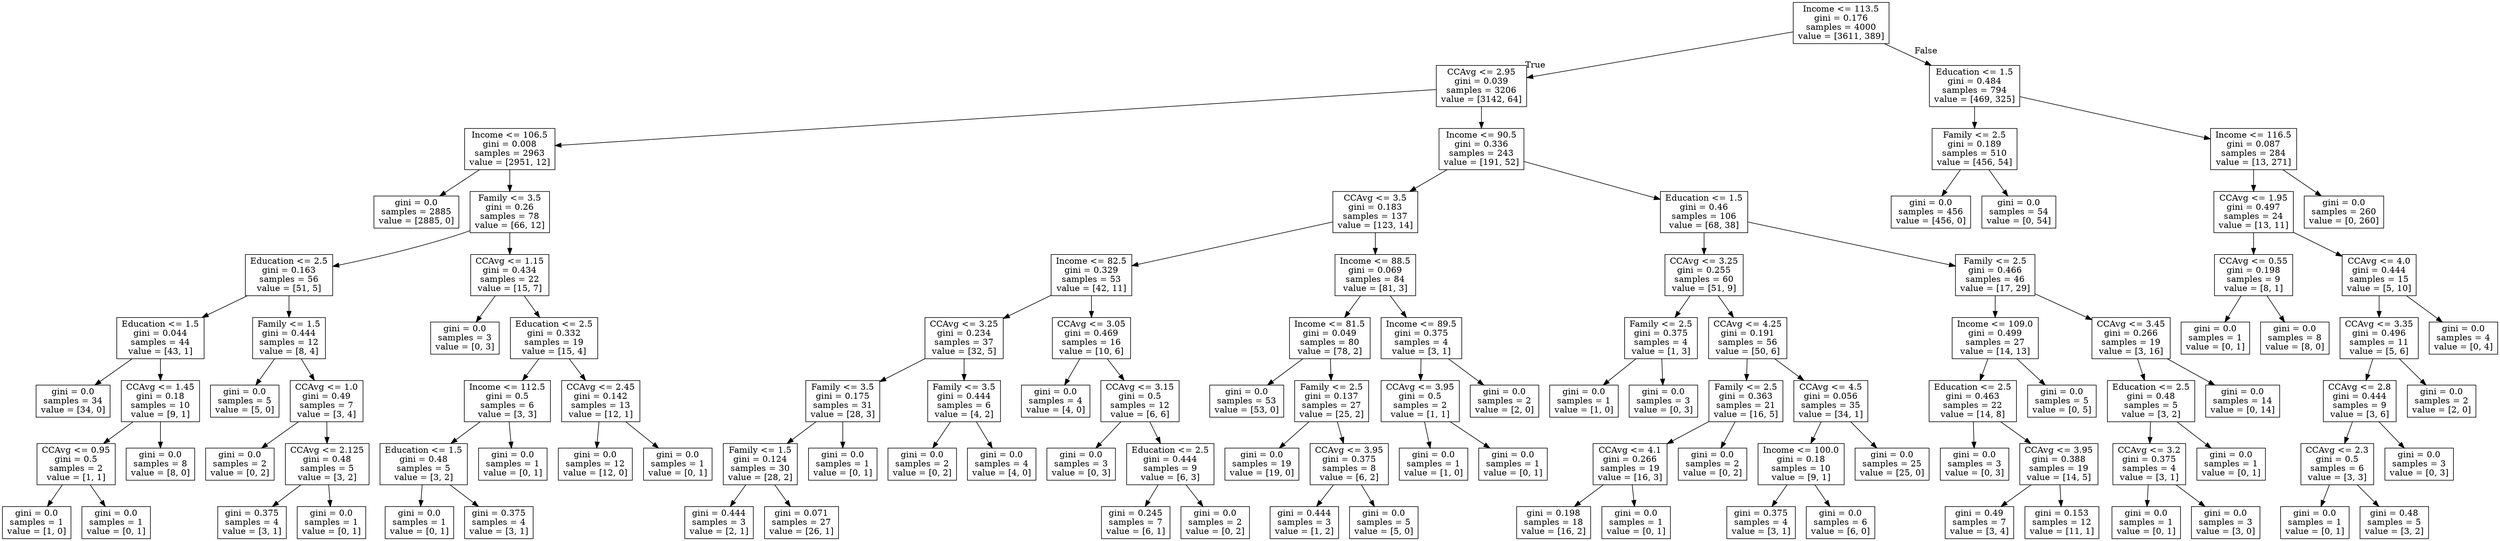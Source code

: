 digraph Tree {
node [shape=box] ;
0 [label="Income <= 113.5\ngini = 0.176\nsamples = 4000\nvalue = [3611, 389]"] ;
1 [label="CCAvg <= 2.95\ngini = 0.039\nsamples = 3206\nvalue = [3142, 64]"] ;
0 -> 1 [labeldistance=2.5, labelangle=45, headlabel="True"] ;
2 [label="Income <= 106.5\ngini = 0.008\nsamples = 2963\nvalue = [2951, 12]"] ;
1 -> 2 ;
3 [label="gini = 0.0\nsamples = 2885\nvalue = [2885, 0]"] ;
2 -> 3 ;
4 [label="Family <= 3.5\ngini = 0.26\nsamples = 78\nvalue = [66, 12]"] ;
2 -> 4 ;
5 [label="Education <= 2.5\ngini = 0.163\nsamples = 56\nvalue = [51, 5]"] ;
4 -> 5 ;
6 [label="Education <= 1.5\ngini = 0.044\nsamples = 44\nvalue = [43, 1]"] ;
5 -> 6 ;
7 [label="gini = 0.0\nsamples = 34\nvalue = [34, 0]"] ;
6 -> 7 ;
8 [label="CCAvg <= 1.45\ngini = 0.18\nsamples = 10\nvalue = [9, 1]"] ;
6 -> 8 ;
9 [label="CCAvg <= 0.95\ngini = 0.5\nsamples = 2\nvalue = [1, 1]"] ;
8 -> 9 ;
10 [label="gini = 0.0\nsamples = 1\nvalue = [1, 0]"] ;
9 -> 10 ;
11 [label="gini = 0.0\nsamples = 1\nvalue = [0, 1]"] ;
9 -> 11 ;
12 [label="gini = 0.0\nsamples = 8\nvalue = [8, 0]"] ;
8 -> 12 ;
13 [label="Family <= 1.5\ngini = 0.444\nsamples = 12\nvalue = [8, 4]"] ;
5 -> 13 ;
14 [label="gini = 0.0\nsamples = 5\nvalue = [5, 0]"] ;
13 -> 14 ;
15 [label="CCAvg <= 1.0\ngini = 0.49\nsamples = 7\nvalue = [3, 4]"] ;
13 -> 15 ;
16 [label="gini = 0.0\nsamples = 2\nvalue = [0, 2]"] ;
15 -> 16 ;
17 [label="CCAvg <= 2.125\ngini = 0.48\nsamples = 5\nvalue = [3, 2]"] ;
15 -> 17 ;
18 [label="gini = 0.375\nsamples = 4\nvalue = [3, 1]"] ;
17 -> 18 ;
19 [label="gini = 0.0\nsamples = 1\nvalue = [0, 1]"] ;
17 -> 19 ;
20 [label="CCAvg <= 1.15\ngini = 0.434\nsamples = 22\nvalue = [15, 7]"] ;
4 -> 20 ;
21 [label="gini = 0.0\nsamples = 3\nvalue = [0, 3]"] ;
20 -> 21 ;
22 [label="Education <= 2.5\ngini = 0.332\nsamples = 19\nvalue = [15, 4]"] ;
20 -> 22 ;
23 [label="Income <= 112.5\ngini = 0.5\nsamples = 6\nvalue = [3, 3]"] ;
22 -> 23 ;
24 [label="Education <= 1.5\ngini = 0.48\nsamples = 5\nvalue = [3, 2]"] ;
23 -> 24 ;
25 [label="gini = 0.0\nsamples = 1\nvalue = [0, 1]"] ;
24 -> 25 ;
26 [label="gini = 0.375\nsamples = 4\nvalue = [3, 1]"] ;
24 -> 26 ;
27 [label="gini = 0.0\nsamples = 1\nvalue = [0, 1]"] ;
23 -> 27 ;
28 [label="CCAvg <= 2.45\ngini = 0.142\nsamples = 13\nvalue = [12, 1]"] ;
22 -> 28 ;
29 [label="gini = 0.0\nsamples = 12\nvalue = [12, 0]"] ;
28 -> 29 ;
30 [label="gini = 0.0\nsamples = 1\nvalue = [0, 1]"] ;
28 -> 30 ;
31 [label="Income <= 90.5\ngini = 0.336\nsamples = 243\nvalue = [191, 52]"] ;
1 -> 31 ;
32 [label="CCAvg <= 3.5\ngini = 0.183\nsamples = 137\nvalue = [123, 14]"] ;
31 -> 32 ;
33 [label="Income <= 82.5\ngini = 0.329\nsamples = 53\nvalue = [42, 11]"] ;
32 -> 33 ;
34 [label="CCAvg <= 3.25\ngini = 0.234\nsamples = 37\nvalue = [32, 5]"] ;
33 -> 34 ;
35 [label="Family <= 3.5\ngini = 0.175\nsamples = 31\nvalue = [28, 3]"] ;
34 -> 35 ;
36 [label="Family <= 1.5\ngini = 0.124\nsamples = 30\nvalue = [28, 2]"] ;
35 -> 36 ;
37 [label="gini = 0.444\nsamples = 3\nvalue = [2, 1]"] ;
36 -> 37 ;
38 [label="gini = 0.071\nsamples = 27\nvalue = [26, 1]"] ;
36 -> 38 ;
39 [label="gini = 0.0\nsamples = 1\nvalue = [0, 1]"] ;
35 -> 39 ;
40 [label="Family <= 3.5\ngini = 0.444\nsamples = 6\nvalue = [4, 2]"] ;
34 -> 40 ;
41 [label="gini = 0.0\nsamples = 2\nvalue = [0, 2]"] ;
40 -> 41 ;
42 [label="gini = 0.0\nsamples = 4\nvalue = [4, 0]"] ;
40 -> 42 ;
43 [label="CCAvg <= 3.05\ngini = 0.469\nsamples = 16\nvalue = [10, 6]"] ;
33 -> 43 ;
44 [label="gini = 0.0\nsamples = 4\nvalue = [4, 0]"] ;
43 -> 44 ;
45 [label="CCAvg <= 3.15\ngini = 0.5\nsamples = 12\nvalue = [6, 6]"] ;
43 -> 45 ;
46 [label="gini = 0.0\nsamples = 3\nvalue = [0, 3]"] ;
45 -> 46 ;
47 [label="Education <= 2.5\ngini = 0.444\nsamples = 9\nvalue = [6, 3]"] ;
45 -> 47 ;
48 [label="gini = 0.245\nsamples = 7\nvalue = [6, 1]"] ;
47 -> 48 ;
49 [label="gini = 0.0\nsamples = 2\nvalue = [0, 2]"] ;
47 -> 49 ;
50 [label="Income <= 88.5\ngini = 0.069\nsamples = 84\nvalue = [81, 3]"] ;
32 -> 50 ;
51 [label="Income <= 81.5\ngini = 0.049\nsamples = 80\nvalue = [78, 2]"] ;
50 -> 51 ;
52 [label="gini = 0.0\nsamples = 53\nvalue = [53, 0]"] ;
51 -> 52 ;
53 [label="Family <= 2.5\ngini = 0.137\nsamples = 27\nvalue = [25, 2]"] ;
51 -> 53 ;
54 [label="gini = 0.0\nsamples = 19\nvalue = [19, 0]"] ;
53 -> 54 ;
55 [label="CCAvg <= 3.95\ngini = 0.375\nsamples = 8\nvalue = [6, 2]"] ;
53 -> 55 ;
56 [label="gini = 0.444\nsamples = 3\nvalue = [1, 2]"] ;
55 -> 56 ;
57 [label="gini = 0.0\nsamples = 5\nvalue = [5, 0]"] ;
55 -> 57 ;
58 [label="Income <= 89.5\ngini = 0.375\nsamples = 4\nvalue = [3, 1]"] ;
50 -> 58 ;
59 [label="CCAvg <= 3.95\ngini = 0.5\nsamples = 2\nvalue = [1, 1]"] ;
58 -> 59 ;
60 [label="gini = 0.0\nsamples = 1\nvalue = [1, 0]"] ;
59 -> 60 ;
61 [label="gini = 0.0\nsamples = 1\nvalue = [0, 1]"] ;
59 -> 61 ;
62 [label="gini = 0.0\nsamples = 2\nvalue = [2, 0]"] ;
58 -> 62 ;
63 [label="Education <= 1.5\ngini = 0.46\nsamples = 106\nvalue = [68, 38]"] ;
31 -> 63 ;
64 [label="CCAvg <= 3.25\ngini = 0.255\nsamples = 60\nvalue = [51, 9]"] ;
63 -> 64 ;
65 [label="Family <= 2.5\ngini = 0.375\nsamples = 4\nvalue = [1, 3]"] ;
64 -> 65 ;
66 [label="gini = 0.0\nsamples = 1\nvalue = [1, 0]"] ;
65 -> 66 ;
67 [label="gini = 0.0\nsamples = 3\nvalue = [0, 3]"] ;
65 -> 67 ;
68 [label="CCAvg <= 4.25\ngini = 0.191\nsamples = 56\nvalue = [50, 6]"] ;
64 -> 68 ;
69 [label="Family <= 2.5\ngini = 0.363\nsamples = 21\nvalue = [16, 5]"] ;
68 -> 69 ;
70 [label="CCAvg <= 4.1\ngini = 0.266\nsamples = 19\nvalue = [16, 3]"] ;
69 -> 70 ;
71 [label="gini = 0.198\nsamples = 18\nvalue = [16, 2]"] ;
70 -> 71 ;
72 [label="gini = 0.0\nsamples = 1\nvalue = [0, 1]"] ;
70 -> 72 ;
73 [label="gini = 0.0\nsamples = 2\nvalue = [0, 2]"] ;
69 -> 73 ;
74 [label="CCAvg <= 4.5\ngini = 0.056\nsamples = 35\nvalue = [34, 1]"] ;
68 -> 74 ;
75 [label="Income <= 100.0\ngini = 0.18\nsamples = 10\nvalue = [9, 1]"] ;
74 -> 75 ;
76 [label="gini = 0.375\nsamples = 4\nvalue = [3, 1]"] ;
75 -> 76 ;
77 [label="gini = 0.0\nsamples = 6\nvalue = [6, 0]"] ;
75 -> 77 ;
78 [label="gini = 0.0\nsamples = 25\nvalue = [25, 0]"] ;
74 -> 78 ;
79 [label="Family <= 2.5\ngini = 0.466\nsamples = 46\nvalue = [17, 29]"] ;
63 -> 79 ;
80 [label="Income <= 109.0\ngini = 0.499\nsamples = 27\nvalue = [14, 13]"] ;
79 -> 80 ;
81 [label="Education <= 2.5\ngini = 0.463\nsamples = 22\nvalue = [14, 8]"] ;
80 -> 81 ;
82 [label="gini = 0.0\nsamples = 3\nvalue = [0, 3]"] ;
81 -> 82 ;
83 [label="CCAvg <= 3.95\ngini = 0.388\nsamples = 19\nvalue = [14, 5]"] ;
81 -> 83 ;
84 [label="gini = 0.49\nsamples = 7\nvalue = [3, 4]"] ;
83 -> 84 ;
85 [label="gini = 0.153\nsamples = 12\nvalue = [11, 1]"] ;
83 -> 85 ;
86 [label="gini = 0.0\nsamples = 5\nvalue = [0, 5]"] ;
80 -> 86 ;
87 [label="CCAvg <= 3.45\ngini = 0.266\nsamples = 19\nvalue = [3, 16]"] ;
79 -> 87 ;
88 [label="Education <= 2.5\ngini = 0.48\nsamples = 5\nvalue = [3, 2]"] ;
87 -> 88 ;
89 [label="CCAvg <= 3.2\ngini = 0.375\nsamples = 4\nvalue = [3, 1]"] ;
88 -> 89 ;
90 [label="gini = 0.0\nsamples = 1\nvalue = [0, 1]"] ;
89 -> 90 ;
91 [label="gini = 0.0\nsamples = 3\nvalue = [3, 0]"] ;
89 -> 91 ;
92 [label="gini = 0.0\nsamples = 1\nvalue = [0, 1]"] ;
88 -> 92 ;
93 [label="gini = 0.0\nsamples = 14\nvalue = [0, 14]"] ;
87 -> 93 ;
94 [label="Education <= 1.5\ngini = 0.484\nsamples = 794\nvalue = [469, 325]"] ;
0 -> 94 [labeldistance=2.5, labelangle=-45, headlabel="False"] ;
95 [label="Family <= 2.5\ngini = 0.189\nsamples = 510\nvalue = [456, 54]"] ;
94 -> 95 ;
96 [label="gini = 0.0\nsamples = 456\nvalue = [456, 0]"] ;
95 -> 96 ;
97 [label="gini = 0.0\nsamples = 54\nvalue = [0, 54]"] ;
95 -> 97 ;
98 [label="Income <= 116.5\ngini = 0.087\nsamples = 284\nvalue = [13, 271]"] ;
94 -> 98 ;
99 [label="CCAvg <= 1.95\ngini = 0.497\nsamples = 24\nvalue = [13, 11]"] ;
98 -> 99 ;
100 [label="CCAvg <= 0.55\ngini = 0.198\nsamples = 9\nvalue = [8, 1]"] ;
99 -> 100 ;
101 [label="gini = 0.0\nsamples = 1\nvalue = [0, 1]"] ;
100 -> 101 ;
102 [label="gini = 0.0\nsamples = 8\nvalue = [8, 0]"] ;
100 -> 102 ;
103 [label="CCAvg <= 4.0\ngini = 0.444\nsamples = 15\nvalue = [5, 10]"] ;
99 -> 103 ;
104 [label="CCAvg <= 3.35\ngini = 0.496\nsamples = 11\nvalue = [5, 6]"] ;
103 -> 104 ;
105 [label="CCAvg <= 2.8\ngini = 0.444\nsamples = 9\nvalue = [3, 6]"] ;
104 -> 105 ;
106 [label="CCAvg <= 2.3\ngini = 0.5\nsamples = 6\nvalue = [3, 3]"] ;
105 -> 106 ;
107 [label="gini = 0.0\nsamples = 1\nvalue = [0, 1]"] ;
106 -> 107 ;
108 [label="gini = 0.48\nsamples = 5\nvalue = [3, 2]"] ;
106 -> 108 ;
109 [label="gini = 0.0\nsamples = 3\nvalue = [0, 3]"] ;
105 -> 109 ;
110 [label="gini = 0.0\nsamples = 2\nvalue = [2, 0]"] ;
104 -> 110 ;
111 [label="gini = 0.0\nsamples = 4\nvalue = [0, 4]"] ;
103 -> 111 ;
112 [label="gini = 0.0\nsamples = 260\nvalue = [0, 260]"] ;
98 -> 112 ;
}